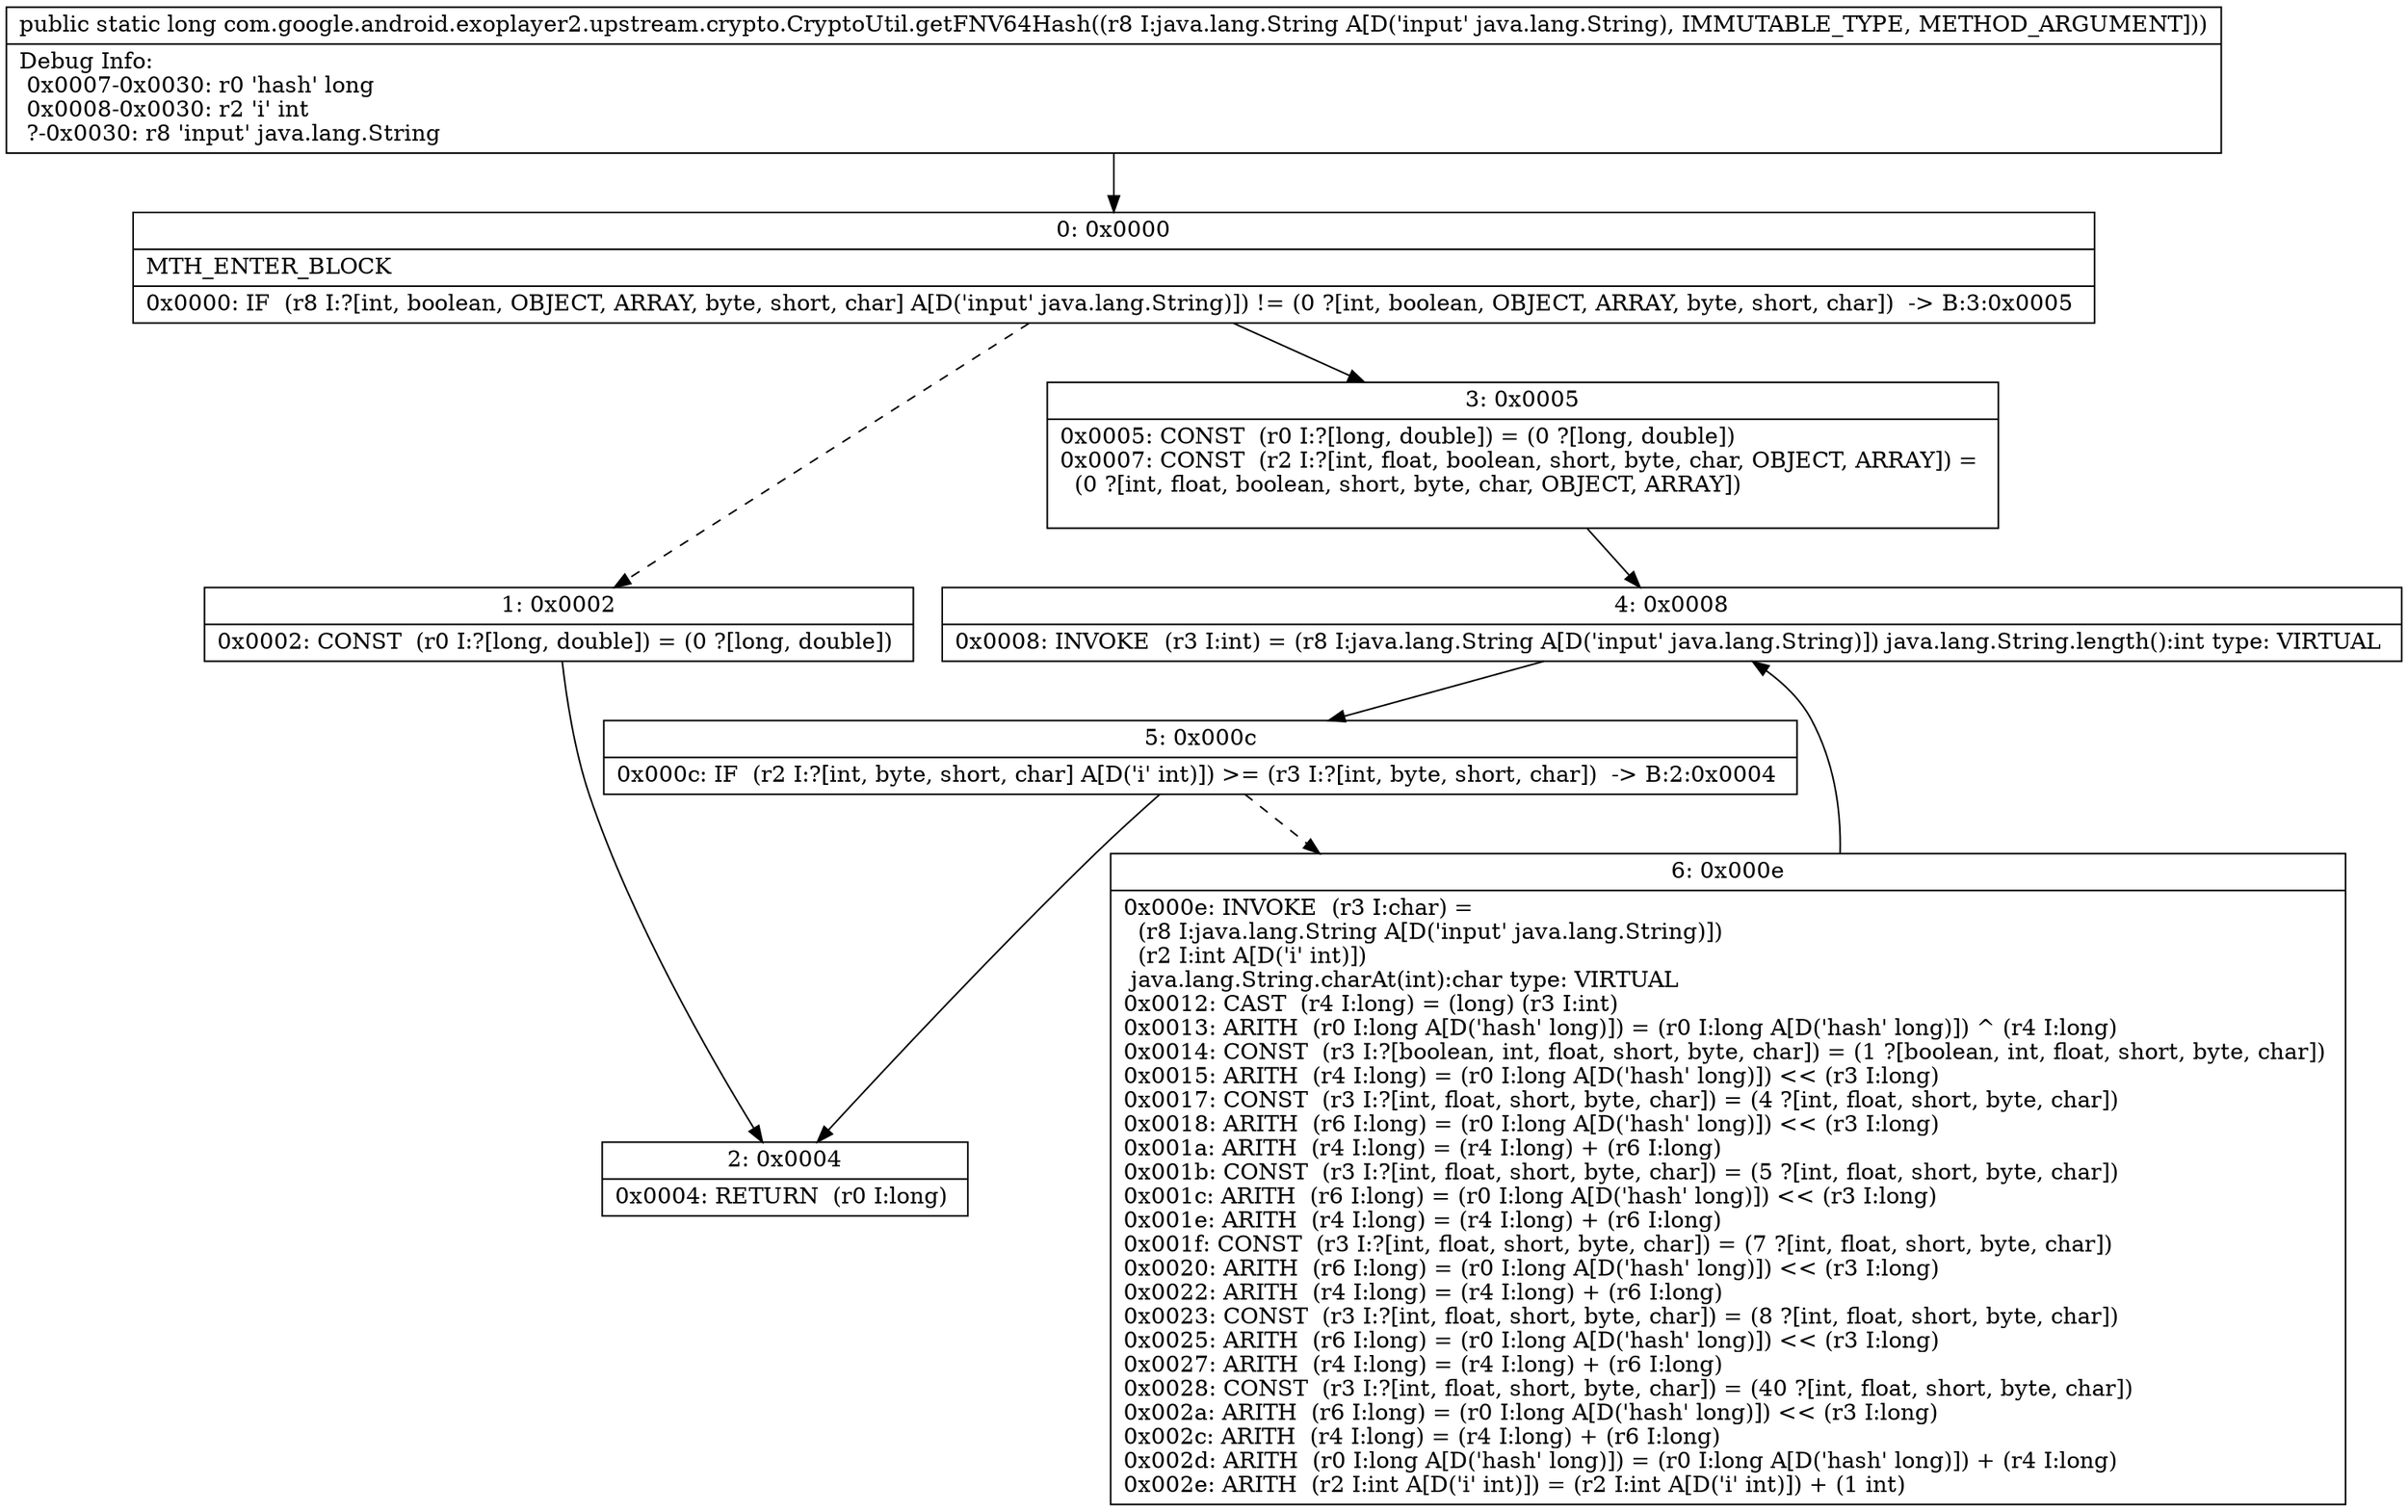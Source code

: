 digraph "CFG forcom.google.android.exoplayer2.upstream.crypto.CryptoUtil.getFNV64Hash(Ljava\/lang\/String;)J" {
Node_0 [shape=record,label="{0\:\ 0x0000|MTH_ENTER_BLOCK\l|0x0000: IF  (r8 I:?[int, boolean, OBJECT, ARRAY, byte, short, char] A[D('input' java.lang.String)]) != (0 ?[int, boolean, OBJECT, ARRAY, byte, short, char])  \-\> B:3:0x0005 \l}"];
Node_1 [shape=record,label="{1\:\ 0x0002|0x0002: CONST  (r0 I:?[long, double]) = (0 ?[long, double]) \l}"];
Node_2 [shape=record,label="{2\:\ 0x0004|0x0004: RETURN  (r0 I:long) \l}"];
Node_3 [shape=record,label="{3\:\ 0x0005|0x0005: CONST  (r0 I:?[long, double]) = (0 ?[long, double]) \l0x0007: CONST  (r2 I:?[int, float, boolean, short, byte, char, OBJECT, ARRAY]) = \l  (0 ?[int, float, boolean, short, byte, char, OBJECT, ARRAY])\l \l}"];
Node_4 [shape=record,label="{4\:\ 0x0008|0x0008: INVOKE  (r3 I:int) = (r8 I:java.lang.String A[D('input' java.lang.String)]) java.lang.String.length():int type: VIRTUAL \l}"];
Node_5 [shape=record,label="{5\:\ 0x000c|0x000c: IF  (r2 I:?[int, byte, short, char] A[D('i' int)]) \>= (r3 I:?[int, byte, short, char])  \-\> B:2:0x0004 \l}"];
Node_6 [shape=record,label="{6\:\ 0x000e|0x000e: INVOKE  (r3 I:char) = \l  (r8 I:java.lang.String A[D('input' java.lang.String)])\l  (r2 I:int A[D('i' int)])\l java.lang.String.charAt(int):char type: VIRTUAL \l0x0012: CAST  (r4 I:long) = (long) (r3 I:int) \l0x0013: ARITH  (r0 I:long A[D('hash' long)]) = (r0 I:long A[D('hash' long)]) ^ (r4 I:long) \l0x0014: CONST  (r3 I:?[boolean, int, float, short, byte, char]) = (1 ?[boolean, int, float, short, byte, char]) \l0x0015: ARITH  (r4 I:long) = (r0 I:long A[D('hash' long)]) \<\< (r3 I:long) \l0x0017: CONST  (r3 I:?[int, float, short, byte, char]) = (4 ?[int, float, short, byte, char]) \l0x0018: ARITH  (r6 I:long) = (r0 I:long A[D('hash' long)]) \<\< (r3 I:long) \l0x001a: ARITH  (r4 I:long) = (r4 I:long) + (r6 I:long) \l0x001b: CONST  (r3 I:?[int, float, short, byte, char]) = (5 ?[int, float, short, byte, char]) \l0x001c: ARITH  (r6 I:long) = (r0 I:long A[D('hash' long)]) \<\< (r3 I:long) \l0x001e: ARITH  (r4 I:long) = (r4 I:long) + (r6 I:long) \l0x001f: CONST  (r3 I:?[int, float, short, byte, char]) = (7 ?[int, float, short, byte, char]) \l0x0020: ARITH  (r6 I:long) = (r0 I:long A[D('hash' long)]) \<\< (r3 I:long) \l0x0022: ARITH  (r4 I:long) = (r4 I:long) + (r6 I:long) \l0x0023: CONST  (r3 I:?[int, float, short, byte, char]) = (8 ?[int, float, short, byte, char]) \l0x0025: ARITH  (r6 I:long) = (r0 I:long A[D('hash' long)]) \<\< (r3 I:long) \l0x0027: ARITH  (r4 I:long) = (r4 I:long) + (r6 I:long) \l0x0028: CONST  (r3 I:?[int, float, short, byte, char]) = (40 ?[int, float, short, byte, char]) \l0x002a: ARITH  (r6 I:long) = (r0 I:long A[D('hash' long)]) \<\< (r3 I:long) \l0x002c: ARITH  (r4 I:long) = (r4 I:long) + (r6 I:long) \l0x002d: ARITH  (r0 I:long A[D('hash' long)]) = (r0 I:long A[D('hash' long)]) + (r4 I:long) \l0x002e: ARITH  (r2 I:int A[D('i' int)]) = (r2 I:int A[D('i' int)]) + (1 int) \l}"];
MethodNode[shape=record,label="{public static long com.google.android.exoplayer2.upstream.crypto.CryptoUtil.getFNV64Hash((r8 I:java.lang.String A[D('input' java.lang.String), IMMUTABLE_TYPE, METHOD_ARGUMENT]))  | Debug Info:\l  0x0007\-0x0030: r0 'hash' long\l  0x0008\-0x0030: r2 'i' int\l  ?\-0x0030: r8 'input' java.lang.String\l}"];
MethodNode -> Node_0;
Node_0 -> Node_1[style=dashed];
Node_0 -> Node_3;
Node_1 -> Node_2;
Node_3 -> Node_4;
Node_4 -> Node_5;
Node_5 -> Node_2;
Node_5 -> Node_6[style=dashed];
Node_6 -> Node_4;
}

